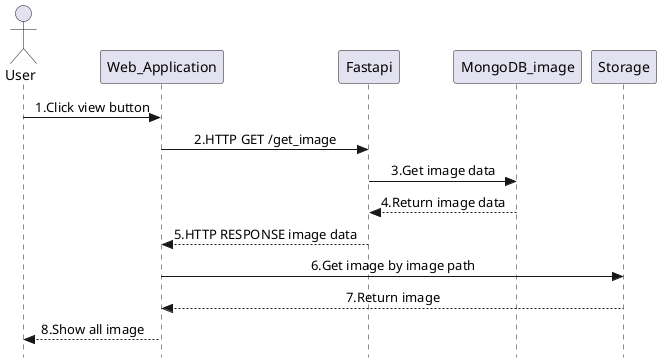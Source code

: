 @startuml Roof_Surface_viewHistory
skinparam Style strictuml
skinparam SequenceMessageAlignment center
actor User as user
participant Web_Application as web_app
participant Fastapi as fastapi
participant MongoDB_image as image
participant Storage as storage
user -> web_app : 1.Click view button
web_app -> fastapi : 2.HTTP GET /get_image
fastapi -> image : 3.Get image data
image --> fastapi : 4.Return image data
fastapi --> web_app : 5.HTTP RESPONSE image data
web_app -> storage : 6.Get image by image path
storage --> web_app : 7.Return image
web_app --> user : 8.Show all image
@enduml